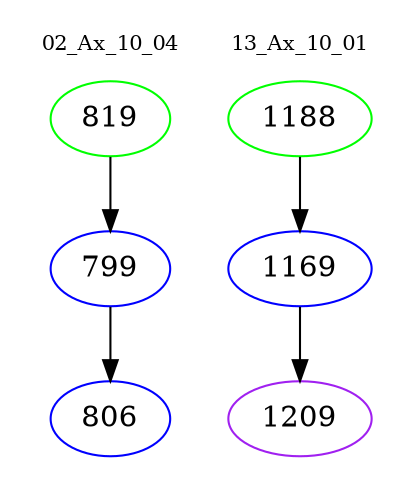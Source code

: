 digraph{
subgraph cluster_0 {
color = white
label = "02_Ax_10_04";
fontsize=10;
T0_819 [label="819", color="green"]
T0_819 -> T0_799 [color="black"]
T0_799 [label="799", color="blue"]
T0_799 -> T0_806 [color="black"]
T0_806 [label="806", color="blue"]
}
subgraph cluster_1 {
color = white
label = "13_Ax_10_01";
fontsize=10;
T1_1188 [label="1188", color="green"]
T1_1188 -> T1_1169 [color="black"]
T1_1169 [label="1169", color="blue"]
T1_1169 -> T1_1209 [color="black"]
T1_1209 [label="1209", color="purple"]
}
}
